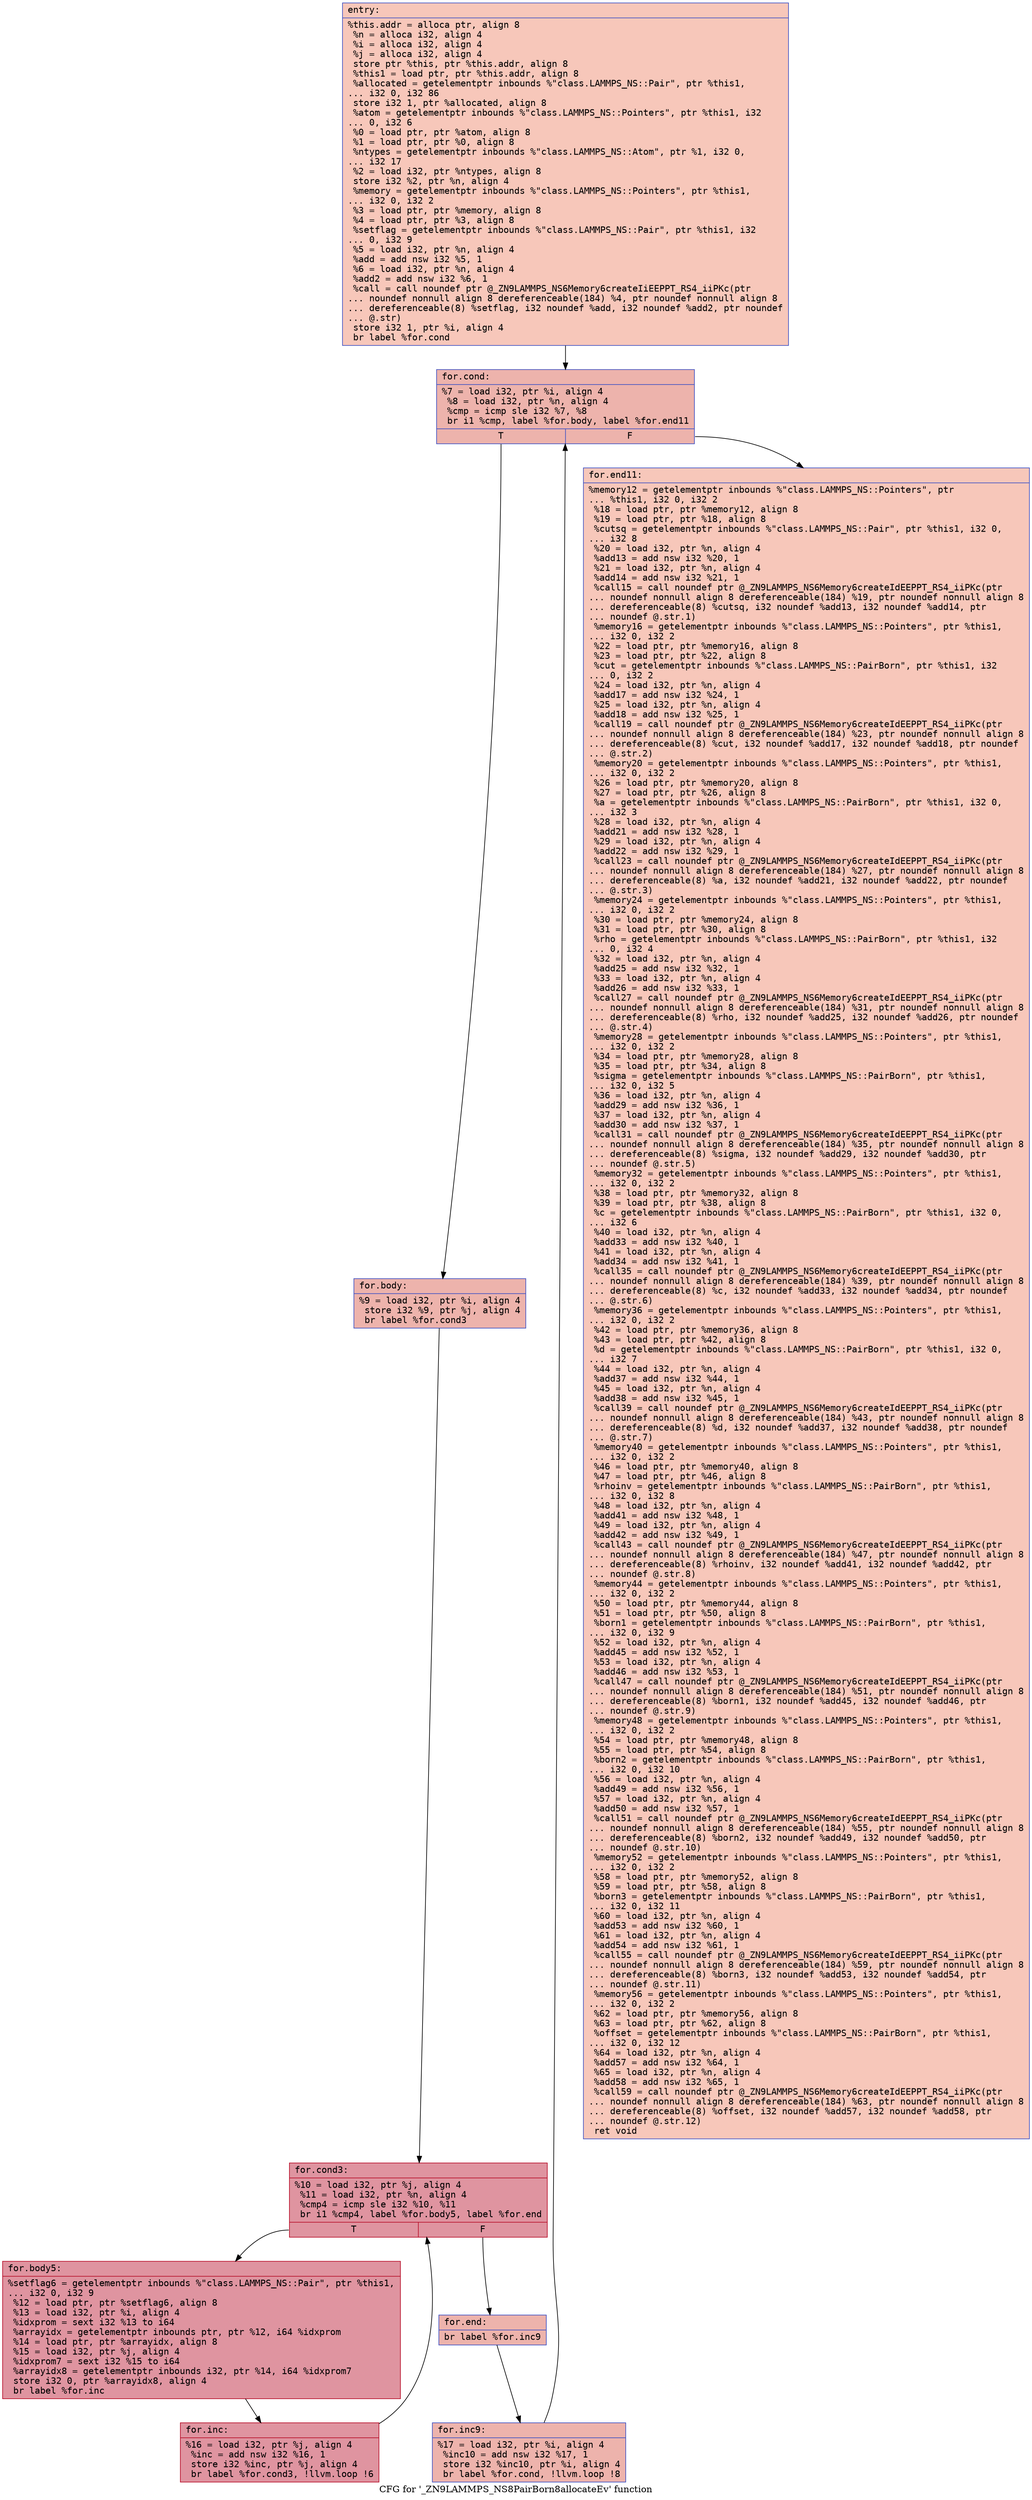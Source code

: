 digraph "CFG for '_ZN9LAMMPS_NS8PairBorn8allocateEv' function" {
	label="CFG for '_ZN9LAMMPS_NS8PairBorn8allocateEv' function";

	Node0x55bd04169500 [shape=record,color="#3d50c3ff", style=filled, fillcolor="#ec7f6370" fontname="Courier",label="{entry:\l|  %this.addr = alloca ptr, align 8\l  %n = alloca i32, align 4\l  %i = alloca i32, align 4\l  %j = alloca i32, align 4\l  store ptr %this, ptr %this.addr, align 8\l  %this1 = load ptr, ptr %this.addr, align 8\l  %allocated = getelementptr inbounds %\"class.LAMMPS_NS::Pair\", ptr %this1,\l... i32 0, i32 86\l  store i32 1, ptr %allocated, align 8\l  %atom = getelementptr inbounds %\"class.LAMMPS_NS::Pointers\", ptr %this1, i32\l... 0, i32 6\l  %0 = load ptr, ptr %atom, align 8\l  %1 = load ptr, ptr %0, align 8\l  %ntypes = getelementptr inbounds %\"class.LAMMPS_NS::Atom\", ptr %1, i32 0,\l... i32 17\l  %2 = load i32, ptr %ntypes, align 8\l  store i32 %2, ptr %n, align 4\l  %memory = getelementptr inbounds %\"class.LAMMPS_NS::Pointers\", ptr %this1,\l... i32 0, i32 2\l  %3 = load ptr, ptr %memory, align 8\l  %4 = load ptr, ptr %3, align 8\l  %setflag = getelementptr inbounds %\"class.LAMMPS_NS::Pair\", ptr %this1, i32\l... 0, i32 9\l  %5 = load i32, ptr %n, align 4\l  %add = add nsw i32 %5, 1\l  %6 = load i32, ptr %n, align 4\l  %add2 = add nsw i32 %6, 1\l  %call = call noundef ptr @_ZN9LAMMPS_NS6Memory6createIiEEPPT_RS4_iiPKc(ptr\l... noundef nonnull align 8 dereferenceable(184) %4, ptr noundef nonnull align 8\l... dereferenceable(8) %setflag, i32 noundef %add, i32 noundef %add2, ptr noundef\l... @.str)\l  store i32 1, ptr %i, align 4\l  br label %for.cond\l}"];
	Node0x55bd04169500 -> Node0x55bd04154930[tooltip="entry -> for.cond\nProbability 100.00%" ];
	Node0x55bd04154930 [shape=record,color="#3d50c3ff", style=filled, fillcolor="#d6524470" fontname="Courier",label="{for.cond:\l|  %7 = load i32, ptr %i, align 4\l  %8 = load i32, ptr %n, align 4\l  %cmp = icmp sle i32 %7, %8\l  br i1 %cmp, label %for.body, label %for.end11\l|{<s0>T|<s1>F}}"];
	Node0x55bd04154930:s0 -> Node0x55bd04154b80[tooltip="for.cond -> for.body\nProbability 96.88%" ];
	Node0x55bd04154930:s1 -> Node0x55bd04154c00[tooltip="for.cond -> for.end11\nProbability 3.12%" ];
	Node0x55bd04154b80 [shape=record,color="#3d50c3ff", style=filled, fillcolor="#d6524470" fontname="Courier",label="{for.body:\l|  %9 = load i32, ptr %i, align 4\l  store i32 %9, ptr %j, align 4\l  br label %for.cond3\l}"];
	Node0x55bd04154b80 -> Node0x55bd04154e50[tooltip="for.body -> for.cond3\nProbability 100.00%" ];
	Node0x55bd04154e50 [shape=record,color="#b70d28ff", style=filled, fillcolor="#b70d2870" fontname="Courier",label="{for.cond3:\l|  %10 = load i32, ptr %j, align 4\l  %11 = load i32, ptr %n, align 4\l  %cmp4 = icmp sle i32 %10, %11\l  br i1 %cmp4, label %for.body5, label %for.end\l|{<s0>T|<s1>F}}"];
	Node0x55bd04154e50:s0 -> Node0x55bd041550f0[tooltip="for.cond3 -> for.body5\nProbability 96.88%" ];
	Node0x55bd04154e50:s1 -> Node0x55bd04155170[tooltip="for.cond3 -> for.end\nProbability 3.12%" ];
	Node0x55bd041550f0 [shape=record,color="#b70d28ff", style=filled, fillcolor="#b70d2870" fontname="Courier",label="{for.body5:\l|  %setflag6 = getelementptr inbounds %\"class.LAMMPS_NS::Pair\", ptr %this1,\l... i32 0, i32 9\l  %12 = load ptr, ptr %setflag6, align 8\l  %13 = load i32, ptr %i, align 4\l  %idxprom = sext i32 %13 to i64\l  %arrayidx = getelementptr inbounds ptr, ptr %12, i64 %idxprom\l  %14 = load ptr, ptr %arrayidx, align 8\l  %15 = load i32, ptr %j, align 4\l  %idxprom7 = sext i32 %15 to i64\l  %arrayidx8 = getelementptr inbounds i32, ptr %14, i64 %idxprom7\l  store i32 0, ptr %arrayidx8, align 4\l  br label %for.inc\l}"];
	Node0x55bd041550f0 -> Node0x55bd0416d770[tooltip="for.body5 -> for.inc\nProbability 100.00%" ];
	Node0x55bd0416d770 [shape=record,color="#b70d28ff", style=filled, fillcolor="#b70d2870" fontname="Courier",label="{for.inc:\l|  %16 = load i32, ptr %j, align 4\l  %inc = add nsw i32 %16, 1\l  store i32 %inc, ptr %j, align 4\l  br label %for.cond3, !llvm.loop !6\l}"];
	Node0x55bd0416d770 -> Node0x55bd04154e50[tooltip="for.inc -> for.cond3\nProbability 100.00%" ];
	Node0x55bd04155170 [shape=record,color="#3d50c3ff", style=filled, fillcolor="#d6524470" fontname="Courier",label="{for.end:\l|  br label %for.inc9\l}"];
	Node0x55bd04155170 -> Node0x55bd0416db80[tooltip="for.end -> for.inc9\nProbability 100.00%" ];
	Node0x55bd0416db80 [shape=record,color="#3d50c3ff", style=filled, fillcolor="#d6524470" fontname="Courier",label="{for.inc9:\l|  %17 = load i32, ptr %i, align 4\l  %inc10 = add nsw i32 %17, 1\l  store i32 %inc10, ptr %i, align 4\l  br label %for.cond, !llvm.loop !8\l}"];
	Node0x55bd0416db80 -> Node0x55bd04154930[tooltip="for.inc9 -> for.cond\nProbability 100.00%" ];
	Node0x55bd04154c00 [shape=record,color="#3d50c3ff", style=filled, fillcolor="#ec7f6370" fontname="Courier",label="{for.end11:\l|  %memory12 = getelementptr inbounds %\"class.LAMMPS_NS::Pointers\", ptr\l... %this1, i32 0, i32 2\l  %18 = load ptr, ptr %memory12, align 8\l  %19 = load ptr, ptr %18, align 8\l  %cutsq = getelementptr inbounds %\"class.LAMMPS_NS::Pair\", ptr %this1, i32 0,\l... i32 8\l  %20 = load i32, ptr %n, align 4\l  %add13 = add nsw i32 %20, 1\l  %21 = load i32, ptr %n, align 4\l  %add14 = add nsw i32 %21, 1\l  %call15 = call noundef ptr @_ZN9LAMMPS_NS6Memory6createIdEEPPT_RS4_iiPKc(ptr\l... noundef nonnull align 8 dereferenceable(184) %19, ptr noundef nonnull align 8\l... dereferenceable(8) %cutsq, i32 noundef %add13, i32 noundef %add14, ptr\l... noundef @.str.1)\l  %memory16 = getelementptr inbounds %\"class.LAMMPS_NS::Pointers\", ptr %this1,\l... i32 0, i32 2\l  %22 = load ptr, ptr %memory16, align 8\l  %23 = load ptr, ptr %22, align 8\l  %cut = getelementptr inbounds %\"class.LAMMPS_NS::PairBorn\", ptr %this1, i32\l... 0, i32 2\l  %24 = load i32, ptr %n, align 4\l  %add17 = add nsw i32 %24, 1\l  %25 = load i32, ptr %n, align 4\l  %add18 = add nsw i32 %25, 1\l  %call19 = call noundef ptr @_ZN9LAMMPS_NS6Memory6createIdEEPPT_RS4_iiPKc(ptr\l... noundef nonnull align 8 dereferenceable(184) %23, ptr noundef nonnull align 8\l... dereferenceable(8) %cut, i32 noundef %add17, i32 noundef %add18, ptr noundef\l... @.str.2)\l  %memory20 = getelementptr inbounds %\"class.LAMMPS_NS::Pointers\", ptr %this1,\l... i32 0, i32 2\l  %26 = load ptr, ptr %memory20, align 8\l  %27 = load ptr, ptr %26, align 8\l  %a = getelementptr inbounds %\"class.LAMMPS_NS::PairBorn\", ptr %this1, i32 0,\l... i32 3\l  %28 = load i32, ptr %n, align 4\l  %add21 = add nsw i32 %28, 1\l  %29 = load i32, ptr %n, align 4\l  %add22 = add nsw i32 %29, 1\l  %call23 = call noundef ptr @_ZN9LAMMPS_NS6Memory6createIdEEPPT_RS4_iiPKc(ptr\l... noundef nonnull align 8 dereferenceable(184) %27, ptr noundef nonnull align 8\l... dereferenceable(8) %a, i32 noundef %add21, i32 noundef %add22, ptr noundef\l... @.str.3)\l  %memory24 = getelementptr inbounds %\"class.LAMMPS_NS::Pointers\", ptr %this1,\l... i32 0, i32 2\l  %30 = load ptr, ptr %memory24, align 8\l  %31 = load ptr, ptr %30, align 8\l  %rho = getelementptr inbounds %\"class.LAMMPS_NS::PairBorn\", ptr %this1, i32\l... 0, i32 4\l  %32 = load i32, ptr %n, align 4\l  %add25 = add nsw i32 %32, 1\l  %33 = load i32, ptr %n, align 4\l  %add26 = add nsw i32 %33, 1\l  %call27 = call noundef ptr @_ZN9LAMMPS_NS6Memory6createIdEEPPT_RS4_iiPKc(ptr\l... noundef nonnull align 8 dereferenceable(184) %31, ptr noundef nonnull align 8\l... dereferenceable(8) %rho, i32 noundef %add25, i32 noundef %add26, ptr noundef\l... @.str.4)\l  %memory28 = getelementptr inbounds %\"class.LAMMPS_NS::Pointers\", ptr %this1,\l... i32 0, i32 2\l  %34 = load ptr, ptr %memory28, align 8\l  %35 = load ptr, ptr %34, align 8\l  %sigma = getelementptr inbounds %\"class.LAMMPS_NS::PairBorn\", ptr %this1,\l... i32 0, i32 5\l  %36 = load i32, ptr %n, align 4\l  %add29 = add nsw i32 %36, 1\l  %37 = load i32, ptr %n, align 4\l  %add30 = add nsw i32 %37, 1\l  %call31 = call noundef ptr @_ZN9LAMMPS_NS6Memory6createIdEEPPT_RS4_iiPKc(ptr\l... noundef nonnull align 8 dereferenceable(184) %35, ptr noundef nonnull align 8\l... dereferenceable(8) %sigma, i32 noundef %add29, i32 noundef %add30, ptr\l... noundef @.str.5)\l  %memory32 = getelementptr inbounds %\"class.LAMMPS_NS::Pointers\", ptr %this1,\l... i32 0, i32 2\l  %38 = load ptr, ptr %memory32, align 8\l  %39 = load ptr, ptr %38, align 8\l  %c = getelementptr inbounds %\"class.LAMMPS_NS::PairBorn\", ptr %this1, i32 0,\l... i32 6\l  %40 = load i32, ptr %n, align 4\l  %add33 = add nsw i32 %40, 1\l  %41 = load i32, ptr %n, align 4\l  %add34 = add nsw i32 %41, 1\l  %call35 = call noundef ptr @_ZN9LAMMPS_NS6Memory6createIdEEPPT_RS4_iiPKc(ptr\l... noundef nonnull align 8 dereferenceable(184) %39, ptr noundef nonnull align 8\l... dereferenceable(8) %c, i32 noundef %add33, i32 noundef %add34, ptr noundef\l... @.str.6)\l  %memory36 = getelementptr inbounds %\"class.LAMMPS_NS::Pointers\", ptr %this1,\l... i32 0, i32 2\l  %42 = load ptr, ptr %memory36, align 8\l  %43 = load ptr, ptr %42, align 8\l  %d = getelementptr inbounds %\"class.LAMMPS_NS::PairBorn\", ptr %this1, i32 0,\l... i32 7\l  %44 = load i32, ptr %n, align 4\l  %add37 = add nsw i32 %44, 1\l  %45 = load i32, ptr %n, align 4\l  %add38 = add nsw i32 %45, 1\l  %call39 = call noundef ptr @_ZN9LAMMPS_NS6Memory6createIdEEPPT_RS4_iiPKc(ptr\l... noundef nonnull align 8 dereferenceable(184) %43, ptr noundef nonnull align 8\l... dereferenceable(8) %d, i32 noundef %add37, i32 noundef %add38, ptr noundef\l... @.str.7)\l  %memory40 = getelementptr inbounds %\"class.LAMMPS_NS::Pointers\", ptr %this1,\l... i32 0, i32 2\l  %46 = load ptr, ptr %memory40, align 8\l  %47 = load ptr, ptr %46, align 8\l  %rhoinv = getelementptr inbounds %\"class.LAMMPS_NS::PairBorn\", ptr %this1,\l... i32 0, i32 8\l  %48 = load i32, ptr %n, align 4\l  %add41 = add nsw i32 %48, 1\l  %49 = load i32, ptr %n, align 4\l  %add42 = add nsw i32 %49, 1\l  %call43 = call noundef ptr @_ZN9LAMMPS_NS6Memory6createIdEEPPT_RS4_iiPKc(ptr\l... noundef nonnull align 8 dereferenceable(184) %47, ptr noundef nonnull align 8\l... dereferenceable(8) %rhoinv, i32 noundef %add41, i32 noundef %add42, ptr\l... noundef @.str.8)\l  %memory44 = getelementptr inbounds %\"class.LAMMPS_NS::Pointers\", ptr %this1,\l... i32 0, i32 2\l  %50 = load ptr, ptr %memory44, align 8\l  %51 = load ptr, ptr %50, align 8\l  %born1 = getelementptr inbounds %\"class.LAMMPS_NS::PairBorn\", ptr %this1,\l... i32 0, i32 9\l  %52 = load i32, ptr %n, align 4\l  %add45 = add nsw i32 %52, 1\l  %53 = load i32, ptr %n, align 4\l  %add46 = add nsw i32 %53, 1\l  %call47 = call noundef ptr @_ZN9LAMMPS_NS6Memory6createIdEEPPT_RS4_iiPKc(ptr\l... noundef nonnull align 8 dereferenceable(184) %51, ptr noundef nonnull align 8\l... dereferenceable(8) %born1, i32 noundef %add45, i32 noundef %add46, ptr\l... noundef @.str.9)\l  %memory48 = getelementptr inbounds %\"class.LAMMPS_NS::Pointers\", ptr %this1,\l... i32 0, i32 2\l  %54 = load ptr, ptr %memory48, align 8\l  %55 = load ptr, ptr %54, align 8\l  %born2 = getelementptr inbounds %\"class.LAMMPS_NS::PairBorn\", ptr %this1,\l... i32 0, i32 10\l  %56 = load i32, ptr %n, align 4\l  %add49 = add nsw i32 %56, 1\l  %57 = load i32, ptr %n, align 4\l  %add50 = add nsw i32 %57, 1\l  %call51 = call noundef ptr @_ZN9LAMMPS_NS6Memory6createIdEEPPT_RS4_iiPKc(ptr\l... noundef nonnull align 8 dereferenceable(184) %55, ptr noundef nonnull align 8\l... dereferenceable(8) %born2, i32 noundef %add49, i32 noundef %add50, ptr\l... noundef @.str.10)\l  %memory52 = getelementptr inbounds %\"class.LAMMPS_NS::Pointers\", ptr %this1,\l... i32 0, i32 2\l  %58 = load ptr, ptr %memory52, align 8\l  %59 = load ptr, ptr %58, align 8\l  %born3 = getelementptr inbounds %\"class.LAMMPS_NS::PairBorn\", ptr %this1,\l... i32 0, i32 11\l  %60 = load i32, ptr %n, align 4\l  %add53 = add nsw i32 %60, 1\l  %61 = load i32, ptr %n, align 4\l  %add54 = add nsw i32 %61, 1\l  %call55 = call noundef ptr @_ZN9LAMMPS_NS6Memory6createIdEEPPT_RS4_iiPKc(ptr\l... noundef nonnull align 8 dereferenceable(184) %59, ptr noundef nonnull align 8\l... dereferenceable(8) %born3, i32 noundef %add53, i32 noundef %add54, ptr\l... noundef @.str.11)\l  %memory56 = getelementptr inbounds %\"class.LAMMPS_NS::Pointers\", ptr %this1,\l... i32 0, i32 2\l  %62 = load ptr, ptr %memory56, align 8\l  %63 = load ptr, ptr %62, align 8\l  %offset = getelementptr inbounds %\"class.LAMMPS_NS::PairBorn\", ptr %this1,\l... i32 0, i32 12\l  %64 = load i32, ptr %n, align 4\l  %add57 = add nsw i32 %64, 1\l  %65 = load i32, ptr %n, align 4\l  %add58 = add nsw i32 %65, 1\l  %call59 = call noundef ptr @_ZN9LAMMPS_NS6Memory6createIdEEPPT_RS4_iiPKc(ptr\l... noundef nonnull align 8 dereferenceable(184) %63, ptr noundef nonnull align 8\l... dereferenceable(8) %offset, i32 noundef %add57, i32 noundef %add58, ptr\l... noundef @.str.12)\l  ret void\l}"];
}

